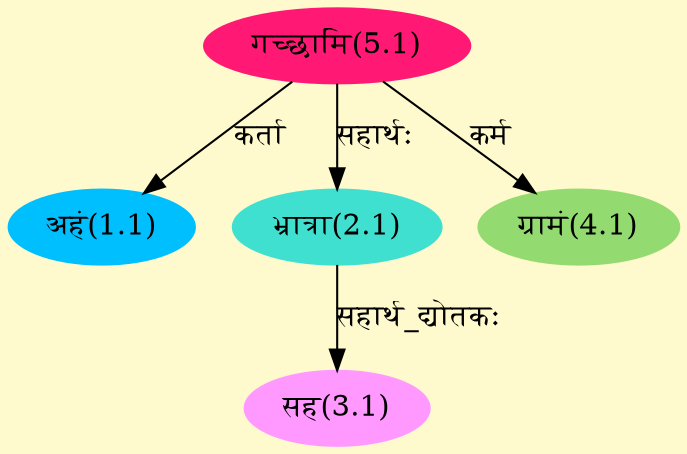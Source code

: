 digraph G{
rankdir=BT;
 compound=true;
 bgcolor="lemonchiffon1";
Node1_1 [style=filled, color="#00BFFF" label = "अहं(1.1)"]
Node5_1 [style=filled, color="#FF1975" label = "गच्छामि(5.1)"]
Node2_1 [style=filled, color="#40E0D0" label = "भ्रात्रा(2.1)"]
Node3_1 [style=filled, color="#FF99FF" label = "सह(3.1)"]
Node4_1 [style=filled, color="#93DB70" label = "ग्रामं(4.1)"]
/* Start of Relations section */

Node1_1 -> Node5_1 [  label="कर्ता"  dir="back" ]
Node2_1 -> Node5_1 [  label="सहार्थः"  dir="back" ]
Node3_1 -> Node2_1 [  label="सहार्थ_द्योतकः"  dir="back" ]
Node4_1 -> Node5_1 [  label="कर्म"  dir="back" ]
}
